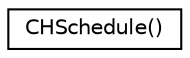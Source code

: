 digraph "Graphical Class Hierarchy"
{
  edge [fontname="Helvetica",fontsize="10",labelfontname="Helvetica",labelfontsize="10"];
  node [fontname="Helvetica",fontsize="10",shape=record];
  rankdir="LR";
  Node1 [label="CHSchedule()",height=0.2,width=0.4,color="black", fillcolor="white", style="filled",URL="$categoryCHSchedule_07_08.html"];
}

